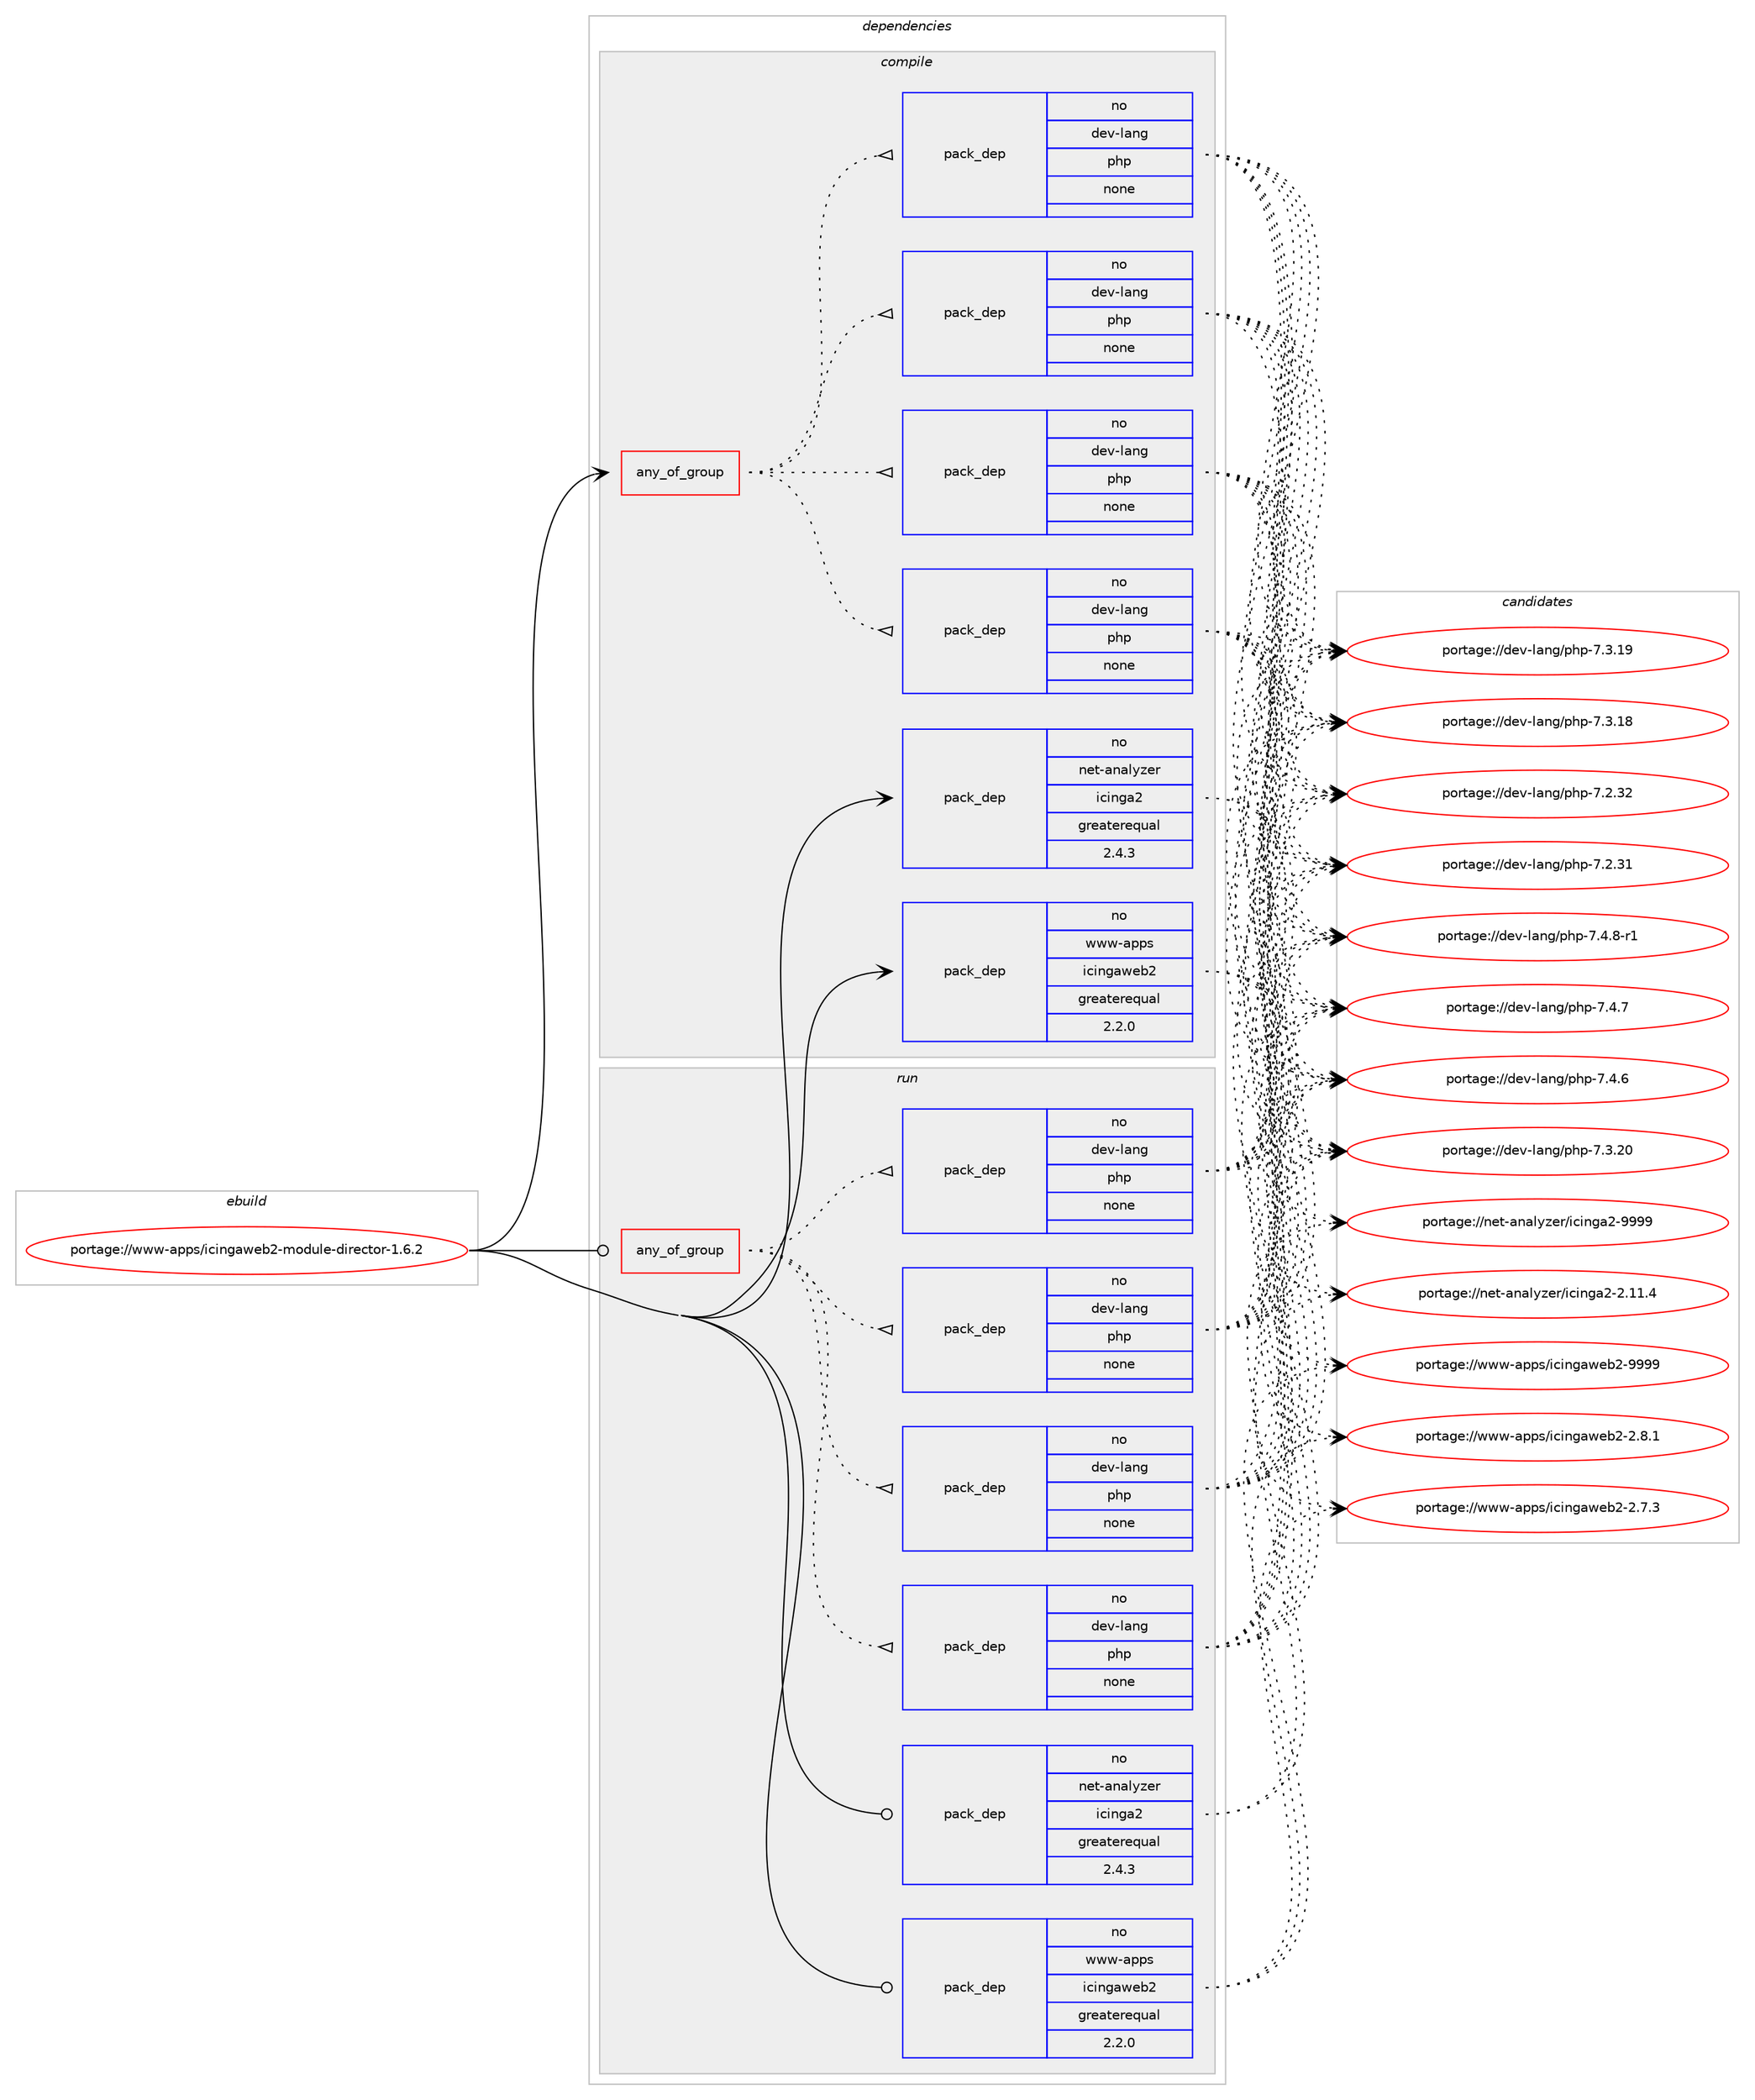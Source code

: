 digraph prolog {

# *************
# Graph options
# *************

newrank=true;
concentrate=true;
compound=true;
graph [rankdir=LR,fontname=Helvetica,fontsize=10,ranksep=1.5];#, ranksep=2.5, nodesep=0.2];
edge  [arrowhead=vee];
node  [fontname=Helvetica,fontsize=10];

# **********
# The ebuild
# **********

subgraph cluster_leftcol {
color=gray;
rank=same;
label=<<i>ebuild</i>>;
id [label="portage://www-apps/icingaweb2-module-director-1.6.2", color=red, width=4, href="../www-apps/icingaweb2-module-director-1.6.2.svg"];
}

# ****************
# The dependencies
# ****************

subgraph cluster_midcol {
color=gray;
label=<<i>dependencies</i>>;
subgraph cluster_compile {
fillcolor="#eeeeee";
style=filled;
label=<<i>compile</i>>;
subgraph any18 {
dependency1913 [label=<<TABLE BORDER="0" CELLBORDER="1" CELLSPACING="0" CELLPADDING="4"><TR><TD CELLPADDING="10">any_of_group</TD></TR></TABLE>>, shape=none, color=red];subgraph pack1669 {
dependency1914 [label=<<TABLE BORDER="0" CELLBORDER="1" CELLSPACING="0" CELLPADDING="4" WIDTH="220"><TR><TD ROWSPAN="6" CELLPADDING="30">pack_dep</TD></TR><TR><TD WIDTH="110">no</TD></TR><TR><TD>dev-lang</TD></TR><TR><TD>php</TD></TR><TR><TD>none</TD></TR><TR><TD></TD></TR></TABLE>>, shape=none, color=blue];
}
dependency1913:e -> dependency1914:w [weight=20,style="dotted",arrowhead="oinv"];
subgraph pack1670 {
dependency1915 [label=<<TABLE BORDER="0" CELLBORDER="1" CELLSPACING="0" CELLPADDING="4" WIDTH="220"><TR><TD ROWSPAN="6" CELLPADDING="30">pack_dep</TD></TR><TR><TD WIDTH="110">no</TD></TR><TR><TD>dev-lang</TD></TR><TR><TD>php</TD></TR><TR><TD>none</TD></TR><TR><TD></TD></TR></TABLE>>, shape=none, color=blue];
}
dependency1913:e -> dependency1915:w [weight=20,style="dotted",arrowhead="oinv"];
subgraph pack1671 {
dependency1916 [label=<<TABLE BORDER="0" CELLBORDER="1" CELLSPACING="0" CELLPADDING="4" WIDTH="220"><TR><TD ROWSPAN="6" CELLPADDING="30">pack_dep</TD></TR><TR><TD WIDTH="110">no</TD></TR><TR><TD>dev-lang</TD></TR><TR><TD>php</TD></TR><TR><TD>none</TD></TR><TR><TD></TD></TR></TABLE>>, shape=none, color=blue];
}
dependency1913:e -> dependency1916:w [weight=20,style="dotted",arrowhead="oinv"];
subgraph pack1672 {
dependency1917 [label=<<TABLE BORDER="0" CELLBORDER="1" CELLSPACING="0" CELLPADDING="4" WIDTH="220"><TR><TD ROWSPAN="6" CELLPADDING="30">pack_dep</TD></TR><TR><TD WIDTH="110">no</TD></TR><TR><TD>dev-lang</TD></TR><TR><TD>php</TD></TR><TR><TD>none</TD></TR><TR><TD></TD></TR></TABLE>>, shape=none, color=blue];
}
dependency1913:e -> dependency1917:w [weight=20,style="dotted",arrowhead="oinv"];
}
id:e -> dependency1913:w [weight=20,style="solid",arrowhead="vee"];
subgraph pack1673 {
dependency1918 [label=<<TABLE BORDER="0" CELLBORDER="1" CELLSPACING="0" CELLPADDING="4" WIDTH="220"><TR><TD ROWSPAN="6" CELLPADDING="30">pack_dep</TD></TR><TR><TD WIDTH="110">no</TD></TR><TR><TD>net-analyzer</TD></TR><TR><TD>icinga2</TD></TR><TR><TD>greaterequal</TD></TR><TR><TD>2.4.3</TD></TR></TABLE>>, shape=none, color=blue];
}
id:e -> dependency1918:w [weight=20,style="solid",arrowhead="vee"];
subgraph pack1674 {
dependency1919 [label=<<TABLE BORDER="0" CELLBORDER="1" CELLSPACING="0" CELLPADDING="4" WIDTH="220"><TR><TD ROWSPAN="6" CELLPADDING="30">pack_dep</TD></TR><TR><TD WIDTH="110">no</TD></TR><TR><TD>www-apps</TD></TR><TR><TD>icingaweb2</TD></TR><TR><TD>greaterequal</TD></TR><TR><TD>2.2.0</TD></TR></TABLE>>, shape=none, color=blue];
}
id:e -> dependency1919:w [weight=20,style="solid",arrowhead="vee"];
}
subgraph cluster_compileandrun {
fillcolor="#eeeeee";
style=filled;
label=<<i>compile and run</i>>;
}
subgraph cluster_run {
fillcolor="#eeeeee";
style=filled;
label=<<i>run</i>>;
subgraph any19 {
dependency1920 [label=<<TABLE BORDER="0" CELLBORDER="1" CELLSPACING="0" CELLPADDING="4"><TR><TD CELLPADDING="10">any_of_group</TD></TR></TABLE>>, shape=none, color=red];subgraph pack1675 {
dependency1921 [label=<<TABLE BORDER="0" CELLBORDER="1" CELLSPACING="0" CELLPADDING="4" WIDTH="220"><TR><TD ROWSPAN="6" CELLPADDING="30">pack_dep</TD></TR><TR><TD WIDTH="110">no</TD></TR><TR><TD>dev-lang</TD></TR><TR><TD>php</TD></TR><TR><TD>none</TD></TR><TR><TD></TD></TR></TABLE>>, shape=none, color=blue];
}
dependency1920:e -> dependency1921:w [weight=20,style="dotted",arrowhead="oinv"];
subgraph pack1676 {
dependency1922 [label=<<TABLE BORDER="0" CELLBORDER="1" CELLSPACING="0" CELLPADDING="4" WIDTH="220"><TR><TD ROWSPAN="6" CELLPADDING="30">pack_dep</TD></TR><TR><TD WIDTH="110">no</TD></TR><TR><TD>dev-lang</TD></TR><TR><TD>php</TD></TR><TR><TD>none</TD></TR><TR><TD></TD></TR></TABLE>>, shape=none, color=blue];
}
dependency1920:e -> dependency1922:w [weight=20,style="dotted",arrowhead="oinv"];
subgraph pack1677 {
dependency1923 [label=<<TABLE BORDER="0" CELLBORDER="1" CELLSPACING="0" CELLPADDING="4" WIDTH="220"><TR><TD ROWSPAN="6" CELLPADDING="30">pack_dep</TD></TR><TR><TD WIDTH="110">no</TD></TR><TR><TD>dev-lang</TD></TR><TR><TD>php</TD></TR><TR><TD>none</TD></TR><TR><TD></TD></TR></TABLE>>, shape=none, color=blue];
}
dependency1920:e -> dependency1923:w [weight=20,style="dotted",arrowhead="oinv"];
subgraph pack1678 {
dependency1924 [label=<<TABLE BORDER="0" CELLBORDER="1" CELLSPACING="0" CELLPADDING="4" WIDTH="220"><TR><TD ROWSPAN="6" CELLPADDING="30">pack_dep</TD></TR><TR><TD WIDTH="110">no</TD></TR><TR><TD>dev-lang</TD></TR><TR><TD>php</TD></TR><TR><TD>none</TD></TR><TR><TD></TD></TR></TABLE>>, shape=none, color=blue];
}
dependency1920:e -> dependency1924:w [weight=20,style="dotted",arrowhead="oinv"];
}
id:e -> dependency1920:w [weight=20,style="solid",arrowhead="odot"];
subgraph pack1679 {
dependency1925 [label=<<TABLE BORDER="0" CELLBORDER="1" CELLSPACING="0" CELLPADDING="4" WIDTH="220"><TR><TD ROWSPAN="6" CELLPADDING="30">pack_dep</TD></TR><TR><TD WIDTH="110">no</TD></TR><TR><TD>net-analyzer</TD></TR><TR><TD>icinga2</TD></TR><TR><TD>greaterequal</TD></TR><TR><TD>2.4.3</TD></TR></TABLE>>, shape=none, color=blue];
}
id:e -> dependency1925:w [weight=20,style="solid",arrowhead="odot"];
subgraph pack1680 {
dependency1926 [label=<<TABLE BORDER="0" CELLBORDER="1" CELLSPACING="0" CELLPADDING="4" WIDTH="220"><TR><TD ROWSPAN="6" CELLPADDING="30">pack_dep</TD></TR><TR><TD WIDTH="110">no</TD></TR><TR><TD>www-apps</TD></TR><TR><TD>icingaweb2</TD></TR><TR><TD>greaterequal</TD></TR><TR><TD>2.2.0</TD></TR></TABLE>>, shape=none, color=blue];
}
id:e -> dependency1926:w [weight=20,style="solid",arrowhead="odot"];
}
}

# **************
# The candidates
# **************

subgraph cluster_choices {
rank=same;
color=gray;
label=<<i>candidates</i>>;

subgraph choice1669 {
color=black;
nodesep=1;
choice1001011184510897110103471121041124555465246564511449 [label="portage://dev-lang/php-7.4.8-r1", color=red, width=4,href="../dev-lang/php-7.4.8-r1.svg"];
choice100101118451089711010347112104112455546524655 [label="portage://dev-lang/php-7.4.7", color=red, width=4,href="../dev-lang/php-7.4.7.svg"];
choice100101118451089711010347112104112455546524654 [label="portage://dev-lang/php-7.4.6", color=red, width=4,href="../dev-lang/php-7.4.6.svg"];
choice10010111845108971101034711210411245554651465048 [label="portage://dev-lang/php-7.3.20", color=red, width=4,href="../dev-lang/php-7.3.20.svg"];
choice10010111845108971101034711210411245554651464957 [label="portage://dev-lang/php-7.3.19", color=red, width=4,href="../dev-lang/php-7.3.19.svg"];
choice10010111845108971101034711210411245554651464956 [label="portage://dev-lang/php-7.3.18", color=red, width=4,href="../dev-lang/php-7.3.18.svg"];
choice10010111845108971101034711210411245554650465150 [label="portage://dev-lang/php-7.2.32", color=red, width=4,href="../dev-lang/php-7.2.32.svg"];
choice10010111845108971101034711210411245554650465149 [label="portage://dev-lang/php-7.2.31", color=red, width=4,href="../dev-lang/php-7.2.31.svg"];
dependency1914:e -> choice1001011184510897110103471121041124555465246564511449:w [style=dotted,weight="100"];
dependency1914:e -> choice100101118451089711010347112104112455546524655:w [style=dotted,weight="100"];
dependency1914:e -> choice100101118451089711010347112104112455546524654:w [style=dotted,weight="100"];
dependency1914:e -> choice10010111845108971101034711210411245554651465048:w [style=dotted,weight="100"];
dependency1914:e -> choice10010111845108971101034711210411245554651464957:w [style=dotted,weight="100"];
dependency1914:e -> choice10010111845108971101034711210411245554651464956:w [style=dotted,weight="100"];
dependency1914:e -> choice10010111845108971101034711210411245554650465150:w [style=dotted,weight="100"];
dependency1914:e -> choice10010111845108971101034711210411245554650465149:w [style=dotted,weight="100"];
}
subgraph choice1670 {
color=black;
nodesep=1;
choice1001011184510897110103471121041124555465246564511449 [label="portage://dev-lang/php-7.4.8-r1", color=red, width=4,href="../dev-lang/php-7.4.8-r1.svg"];
choice100101118451089711010347112104112455546524655 [label="portage://dev-lang/php-7.4.7", color=red, width=4,href="../dev-lang/php-7.4.7.svg"];
choice100101118451089711010347112104112455546524654 [label="portage://dev-lang/php-7.4.6", color=red, width=4,href="../dev-lang/php-7.4.6.svg"];
choice10010111845108971101034711210411245554651465048 [label="portage://dev-lang/php-7.3.20", color=red, width=4,href="../dev-lang/php-7.3.20.svg"];
choice10010111845108971101034711210411245554651464957 [label="portage://dev-lang/php-7.3.19", color=red, width=4,href="../dev-lang/php-7.3.19.svg"];
choice10010111845108971101034711210411245554651464956 [label="portage://dev-lang/php-7.3.18", color=red, width=4,href="../dev-lang/php-7.3.18.svg"];
choice10010111845108971101034711210411245554650465150 [label="portage://dev-lang/php-7.2.32", color=red, width=4,href="../dev-lang/php-7.2.32.svg"];
choice10010111845108971101034711210411245554650465149 [label="portage://dev-lang/php-7.2.31", color=red, width=4,href="../dev-lang/php-7.2.31.svg"];
dependency1915:e -> choice1001011184510897110103471121041124555465246564511449:w [style=dotted,weight="100"];
dependency1915:e -> choice100101118451089711010347112104112455546524655:w [style=dotted,weight="100"];
dependency1915:e -> choice100101118451089711010347112104112455546524654:w [style=dotted,weight="100"];
dependency1915:e -> choice10010111845108971101034711210411245554651465048:w [style=dotted,weight="100"];
dependency1915:e -> choice10010111845108971101034711210411245554651464957:w [style=dotted,weight="100"];
dependency1915:e -> choice10010111845108971101034711210411245554651464956:w [style=dotted,weight="100"];
dependency1915:e -> choice10010111845108971101034711210411245554650465150:w [style=dotted,weight="100"];
dependency1915:e -> choice10010111845108971101034711210411245554650465149:w [style=dotted,weight="100"];
}
subgraph choice1671 {
color=black;
nodesep=1;
choice1001011184510897110103471121041124555465246564511449 [label="portage://dev-lang/php-7.4.8-r1", color=red, width=4,href="../dev-lang/php-7.4.8-r1.svg"];
choice100101118451089711010347112104112455546524655 [label="portage://dev-lang/php-7.4.7", color=red, width=4,href="../dev-lang/php-7.4.7.svg"];
choice100101118451089711010347112104112455546524654 [label="portage://dev-lang/php-7.4.6", color=red, width=4,href="../dev-lang/php-7.4.6.svg"];
choice10010111845108971101034711210411245554651465048 [label="portage://dev-lang/php-7.3.20", color=red, width=4,href="../dev-lang/php-7.3.20.svg"];
choice10010111845108971101034711210411245554651464957 [label="portage://dev-lang/php-7.3.19", color=red, width=4,href="../dev-lang/php-7.3.19.svg"];
choice10010111845108971101034711210411245554651464956 [label="portage://dev-lang/php-7.3.18", color=red, width=4,href="../dev-lang/php-7.3.18.svg"];
choice10010111845108971101034711210411245554650465150 [label="portage://dev-lang/php-7.2.32", color=red, width=4,href="../dev-lang/php-7.2.32.svg"];
choice10010111845108971101034711210411245554650465149 [label="portage://dev-lang/php-7.2.31", color=red, width=4,href="../dev-lang/php-7.2.31.svg"];
dependency1916:e -> choice1001011184510897110103471121041124555465246564511449:w [style=dotted,weight="100"];
dependency1916:e -> choice100101118451089711010347112104112455546524655:w [style=dotted,weight="100"];
dependency1916:e -> choice100101118451089711010347112104112455546524654:w [style=dotted,weight="100"];
dependency1916:e -> choice10010111845108971101034711210411245554651465048:w [style=dotted,weight="100"];
dependency1916:e -> choice10010111845108971101034711210411245554651464957:w [style=dotted,weight="100"];
dependency1916:e -> choice10010111845108971101034711210411245554651464956:w [style=dotted,weight="100"];
dependency1916:e -> choice10010111845108971101034711210411245554650465150:w [style=dotted,weight="100"];
dependency1916:e -> choice10010111845108971101034711210411245554650465149:w [style=dotted,weight="100"];
}
subgraph choice1672 {
color=black;
nodesep=1;
choice1001011184510897110103471121041124555465246564511449 [label="portage://dev-lang/php-7.4.8-r1", color=red, width=4,href="../dev-lang/php-7.4.8-r1.svg"];
choice100101118451089711010347112104112455546524655 [label="portage://dev-lang/php-7.4.7", color=red, width=4,href="../dev-lang/php-7.4.7.svg"];
choice100101118451089711010347112104112455546524654 [label="portage://dev-lang/php-7.4.6", color=red, width=4,href="../dev-lang/php-7.4.6.svg"];
choice10010111845108971101034711210411245554651465048 [label="portage://dev-lang/php-7.3.20", color=red, width=4,href="../dev-lang/php-7.3.20.svg"];
choice10010111845108971101034711210411245554651464957 [label="portage://dev-lang/php-7.3.19", color=red, width=4,href="../dev-lang/php-7.3.19.svg"];
choice10010111845108971101034711210411245554651464956 [label="portage://dev-lang/php-7.3.18", color=red, width=4,href="../dev-lang/php-7.3.18.svg"];
choice10010111845108971101034711210411245554650465150 [label="portage://dev-lang/php-7.2.32", color=red, width=4,href="../dev-lang/php-7.2.32.svg"];
choice10010111845108971101034711210411245554650465149 [label="portage://dev-lang/php-7.2.31", color=red, width=4,href="../dev-lang/php-7.2.31.svg"];
dependency1917:e -> choice1001011184510897110103471121041124555465246564511449:w [style=dotted,weight="100"];
dependency1917:e -> choice100101118451089711010347112104112455546524655:w [style=dotted,weight="100"];
dependency1917:e -> choice100101118451089711010347112104112455546524654:w [style=dotted,weight="100"];
dependency1917:e -> choice10010111845108971101034711210411245554651465048:w [style=dotted,weight="100"];
dependency1917:e -> choice10010111845108971101034711210411245554651464957:w [style=dotted,weight="100"];
dependency1917:e -> choice10010111845108971101034711210411245554651464956:w [style=dotted,weight="100"];
dependency1917:e -> choice10010111845108971101034711210411245554650465150:w [style=dotted,weight="100"];
dependency1917:e -> choice10010111845108971101034711210411245554650465149:w [style=dotted,weight="100"];
}
subgraph choice1673 {
color=black;
nodesep=1;
choice110101116459711097108121122101114471059910511010397504557575757 [label="portage://net-analyzer/icinga2-9999", color=red, width=4,href="../net-analyzer/icinga2-9999.svg"];
choice1101011164597110971081211221011144710599105110103975045504649494652 [label="portage://net-analyzer/icinga2-2.11.4", color=red, width=4,href="../net-analyzer/icinga2-2.11.4.svg"];
dependency1918:e -> choice110101116459711097108121122101114471059910511010397504557575757:w [style=dotted,weight="100"];
dependency1918:e -> choice1101011164597110971081211221011144710599105110103975045504649494652:w [style=dotted,weight="100"];
}
subgraph choice1674 {
color=black;
nodesep=1;
choice119119119459711211211547105991051101039711910198504557575757 [label="portage://www-apps/icingaweb2-9999", color=red, width=4,href="../www-apps/icingaweb2-9999.svg"];
choice11911911945971121121154710599105110103971191019850455046564649 [label="portage://www-apps/icingaweb2-2.8.1", color=red, width=4,href="../www-apps/icingaweb2-2.8.1.svg"];
choice11911911945971121121154710599105110103971191019850455046554651 [label="portage://www-apps/icingaweb2-2.7.3", color=red, width=4,href="../www-apps/icingaweb2-2.7.3.svg"];
dependency1919:e -> choice119119119459711211211547105991051101039711910198504557575757:w [style=dotted,weight="100"];
dependency1919:e -> choice11911911945971121121154710599105110103971191019850455046564649:w [style=dotted,weight="100"];
dependency1919:e -> choice11911911945971121121154710599105110103971191019850455046554651:w [style=dotted,weight="100"];
}
subgraph choice1675 {
color=black;
nodesep=1;
choice1001011184510897110103471121041124555465246564511449 [label="portage://dev-lang/php-7.4.8-r1", color=red, width=4,href="../dev-lang/php-7.4.8-r1.svg"];
choice100101118451089711010347112104112455546524655 [label="portage://dev-lang/php-7.4.7", color=red, width=4,href="../dev-lang/php-7.4.7.svg"];
choice100101118451089711010347112104112455546524654 [label="portage://dev-lang/php-7.4.6", color=red, width=4,href="../dev-lang/php-7.4.6.svg"];
choice10010111845108971101034711210411245554651465048 [label="portage://dev-lang/php-7.3.20", color=red, width=4,href="../dev-lang/php-7.3.20.svg"];
choice10010111845108971101034711210411245554651464957 [label="portage://dev-lang/php-7.3.19", color=red, width=4,href="../dev-lang/php-7.3.19.svg"];
choice10010111845108971101034711210411245554651464956 [label="portage://dev-lang/php-7.3.18", color=red, width=4,href="../dev-lang/php-7.3.18.svg"];
choice10010111845108971101034711210411245554650465150 [label="portage://dev-lang/php-7.2.32", color=red, width=4,href="../dev-lang/php-7.2.32.svg"];
choice10010111845108971101034711210411245554650465149 [label="portage://dev-lang/php-7.2.31", color=red, width=4,href="../dev-lang/php-7.2.31.svg"];
dependency1921:e -> choice1001011184510897110103471121041124555465246564511449:w [style=dotted,weight="100"];
dependency1921:e -> choice100101118451089711010347112104112455546524655:w [style=dotted,weight="100"];
dependency1921:e -> choice100101118451089711010347112104112455546524654:w [style=dotted,weight="100"];
dependency1921:e -> choice10010111845108971101034711210411245554651465048:w [style=dotted,weight="100"];
dependency1921:e -> choice10010111845108971101034711210411245554651464957:w [style=dotted,weight="100"];
dependency1921:e -> choice10010111845108971101034711210411245554651464956:w [style=dotted,weight="100"];
dependency1921:e -> choice10010111845108971101034711210411245554650465150:w [style=dotted,weight="100"];
dependency1921:e -> choice10010111845108971101034711210411245554650465149:w [style=dotted,weight="100"];
}
subgraph choice1676 {
color=black;
nodesep=1;
choice1001011184510897110103471121041124555465246564511449 [label="portage://dev-lang/php-7.4.8-r1", color=red, width=4,href="../dev-lang/php-7.4.8-r1.svg"];
choice100101118451089711010347112104112455546524655 [label="portage://dev-lang/php-7.4.7", color=red, width=4,href="../dev-lang/php-7.4.7.svg"];
choice100101118451089711010347112104112455546524654 [label="portage://dev-lang/php-7.4.6", color=red, width=4,href="../dev-lang/php-7.4.6.svg"];
choice10010111845108971101034711210411245554651465048 [label="portage://dev-lang/php-7.3.20", color=red, width=4,href="../dev-lang/php-7.3.20.svg"];
choice10010111845108971101034711210411245554651464957 [label="portage://dev-lang/php-7.3.19", color=red, width=4,href="../dev-lang/php-7.3.19.svg"];
choice10010111845108971101034711210411245554651464956 [label="portage://dev-lang/php-7.3.18", color=red, width=4,href="../dev-lang/php-7.3.18.svg"];
choice10010111845108971101034711210411245554650465150 [label="portage://dev-lang/php-7.2.32", color=red, width=4,href="../dev-lang/php-7.2.32.svg"];
choice10010111845108971101034711210411245554650465149 [label="portage://dev-lang/php-7.2.31", color=red, width=4,href="../dev-lang/php-7.2.31.svg"];
dependency1922:e -> choice1001011184510897110103471121041124555465246564511449:w [style=dotted,weight="100"];
dependency1922:e -> choice100101118451089711010347112104112455546524655:w [style=dotted,weight="100"];
dependency1922:e -> choice100101118451089711010347112104112455546524654:w [style=dotted,weight="100"];
dependency1922:e -> choice10010111845108971101034711210411245554651465048:w [style=dotted,weight="100"];
dependency1922:e -> choice10010111845108971101034711210411245554651464957:w [style=dotted,weight="100"];
dependency1922:e -> choice10010111845108971101034711210411245554651464956:w [style=dotted,weight="100"];
dependency1922:e -> choice10010111845108971101034711210411245554650465150:w [style=dotted,weight="100"];
dependency1922:e -> choice10010111845108971101034711210411245554650465149:w [style=dotted,weight="100"];
}
subgraph choice1677 {
color=black;
nodesep=1;
choice1001011184510897110103471121041124555465246564511449 [label="portage://dev-lang/php-7.4.8-r1", color=red, width=4,href="../dev-lang/php-7.4.8-r1.svg"];
choice100101118451089711010347112104112455546524655 [label="portage://dev-lang/php-7.4.7", color=red, width=4,href="../dev-lang/php-7.4.7.svg"];
choice100101118451089711010347112104112455546524654 [label="portage://dev-lang/php-7.4.6", color=red, width=4,href="../dev-lang/php-7.4.6.svg"];
choice10010111845108971101034711210411245554651465048 [label="portage://dev-lang/php-7.3.20", color=red, width=4,href="../dev-lang/php-7.3.20.svg"];
choice10010111845108971101034711210411245554651464957 [label="portage://dev-lang/php-7.3.19", color=red, width=4,href="../dev-lang/php-7.3.19.svg"];
choice10010111845108971101034711210411245554651464956 [label="portage://dev-lang/php-7.3.18", color=red, width=4,href="../dev-lang/php-7.3.18.svg"];
choice10010111845108971101034711210411245554650465150 [label="portage://dev-lang/php-7.2.32", color=red, width=4,href="../dev-lang/php-7.2.32.svg"];
choice10010111845108971101034711210411245554650465149 [label="portage://dev-lang/php-7.2.31", color=red, width=4,href="../dev-lang/php-7.2.31.svg"];
dependency1923:e -> choice1001011184510897110103471121041124555465246564511449:w [style=dotted,weight="100"];
dependency1923:e -> choice100101118451089711010347112104112455546524655:w [style=dotted,weight="100"];
dependency1923:e -> choice100101118451089711010347112104112455546524654:w [style=dotted,weight="100"];
dependency1923:e -> choice10010111845108971101034711210411245554651465048:w [style=dotted,weight="100"];
dependency1923:e -> choice10010111845108971101034711210411245554651464957:w [style=dotted,weight="100"];
dependency1923:e -> choice10010111845108971101034711210411245554651464956:w [style=dotted,weight="100"];
dependency1923:e -> choice10010111845108971101034711210411245554650465150:w [style=dotted,weight="100"];
dependency1923:e -> choice10010111845108971101034711210411245554650465149:w [style=dotted,weight="100"];
}
subgraph choice1678 {
color=black;
nodesep=1;
choice1001011184510897110103471121041124555465246564511449 [label="portage://dev-lang/php-7.4.8-r1", color=red, width=4,href="../dev-lang/php-7.4.8-r1.svg"];
choice100101118451089711010347112104112455546524655 [label="portage://dev-lang/php-7.4.7", color=red, width=4,href="../dev-lang/php-7.4.7.svg"];
choice100101118451089711010347112104112455546524654 [label="portage://dev-lang/php-7.4.6", color=red, width=4,href="../dev-lang/php-7.4.6.svg"];
choice10010111845108971101034711210411245554651465048 [label="portage://dev-lang/php-7.3.20", color=red, width=4,href="../dev-lang/php-7.3.20.svg"];
choice10010111845108971101034711210411245554651464957 [label="portage://dev-lang/php-7.3.19", color=red, width=4,href="../dev-lang/php-7.3.19.svg"];
choice10010111845108971101034711210411245554651464956 [label="portage://dev-lang/php-7.3.18", color=red, width=4,href="../dev-lang/php-7.3.18.svg"];
choice10010111845108971101034711210411245554650465150 [label="portage://dev-lang/php-7.2.32", color=red, width=4,href="../dev-lang/php-7.2.32.svg"];
choice10010111845108971101034711210411245554650465149 [label="portage://dev-lang/php-7.2.31", color=red, width=4,href="../dev-lang/php-7.2.31.svg"];
dependency1924:e -> choice1001011184510897110103471121041124555465246564511449:w [style=dotted,weight="100"];
dependency1924:e -> choice100101118451089711010347112104112455546524655:w [style=dotted,weight="100"];
dependency1924:e -> choice100101118451089711010347112104112455546524654:w [style=dotted,weight="100"];
dependency1924:e -> choice10010111845108971101034711210411245554651465048:w [style=dotted,weight="100"];
dependency1924:e -> choice10010111845108971101034711210411245554651464957:w [style=dotted,weight="100"];
dependency1924:e -> choice10010111845108971101034711210411245554651464956:w [style=dotted,weight="100"];
dependency1924:e -> choice10010111845108971101034711210411245554650465150:w [style=dotted,weight="100"];
dependency1924:e -> choice10010111845108971101034711210411245554650465149:w [style=dotted,weight="100"];
}
subgraph choice1679 {
color=black;
nodesep=1;
choice110101116459711097108121122101114471059910511010397504557575757 [label="portage://net-analyzer/icinga2-9999", color=red, width=4,href="../net-analyzer/icinga2-9999.svg"];
choice1101011164597110971081211221011144710599105110103975045504649494652 [label="portage://net-analyzer/icinga2-2.11.4", color=red, width=4,href="../net-analyzer/icinga2-2.11.4.svg"];
dependency1925:e -> choice110101116459711097108121122101114471059910511010397504557575757:w [style=dotted,weight="100"];
dependency1925:e -> choice1101011164597110971081211221011144710599105110103975045504649494652:w [style=dotted,weight="100"];
}
subgraph choice1680 {
color=black;
nodesep=1;
choice119119119459711211211547105991051101039711910198504557575757 [label="portage://www-apps/icingaweb2-9999", color=red, width=4,href="../www-apps/icingaweb2-9999.svg"];
choice11911911945971121121154710599105110103971191019850455046564649 [label="portage://www-apps/icingaweb2-2.8.1", color=red, width=4,href="../www-apps/icingaweb2-2.8.1.svg"];
choice11911911945971121121154710599105110103971191019850455046554651 [label="portage://www-apps/icingaweb2-2.7.3", color=red, width=4,href="../www-apps/icingaweb2-2.7.3.svg"];
dependency1926:e -> choice119119119459711211211547105991051101039711910198504557575757:w [style=dotted,weight="100"];
dependency1926:e -> choice11911911945971121121154710599105110103971191019850455046564649:w [style=dotted,weight="100"];
dependency1926:e -> choice11911911945971121121154710599105110103971191019850455046554651:w [style=dotted,weight="100"];
}
}

}

